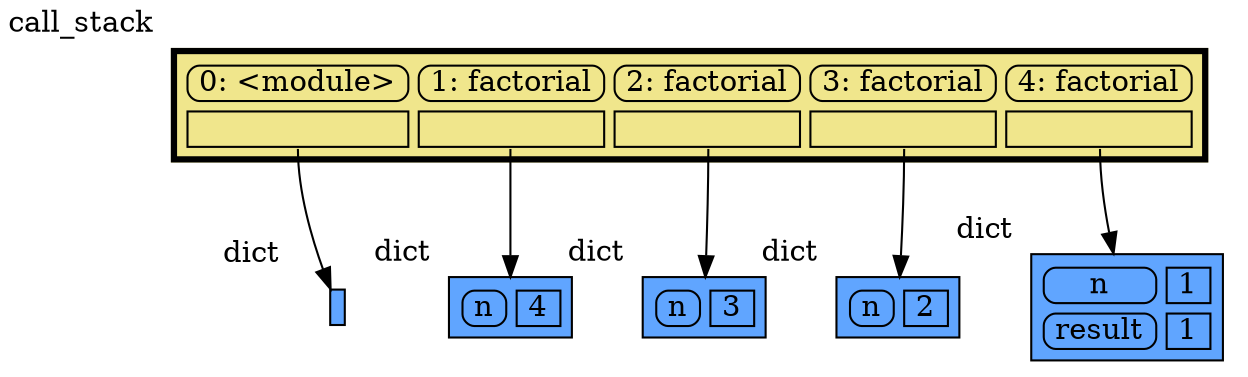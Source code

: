 digraph memory_graph {
	node [shape=plaintext]
	node126648242156480 [label=<
<TABLE BORDER="1" CELLBORDER="1" CELLSPACING="0" CELLPADDING="0" BGCOLOR="#60a5ff" PORT="table">
    <TR><TD BORDER="0"> </TD></TR>
</TABLE>
> xlabel=dict]
	node126648246250944 [label=<
<TABLE BORDER="1" CELLBORDER="1" CELLSPACING="5" CELLPADDING="0" BGCOLOR="#60a5ff" PORT="table">
    <TR><TD BORDER="1" STYLE="ROUNDED"> n </TD><TD BORDER="1"> 4 </TD></TR>
</TABLE>
> xlabel=dict]
	node126648242209664 [label=<
<TABLE BORDER="1" CELLBORDER="1" CELLSPACING="5" CELLPADDING="0" BGCOLOR="#60a5ff" PORT="table">
    <TR><TD BORDER="1" STYLE="ROUNDED"> n </TD><TD BORDER="1"> 3 </TD></TR>
</TABLE>
> xlabel=dict]
	node126648242209408 [label=<
<TABLE BORDER="1" CELLBORDER="1" CELLSPACING="5" CELLPADDING="0" BGCOLOR="#60a5ff" PORT="table">
    <TR><TD BORDER="1" STYLE="ROUNDED"> n </TD><TD BORDER="1"> 2 </TD></TR>
</TABLE>
> xlabel=dict]
	node126648242157440 [label=<
<TABLE BORDER="1" CELLBORDER="1" CELLSPACING="5" CELLPADDING="0" BGCOLOR="#60a5ff" PORT="table">
    <TR><TD BORDER="1" STYLE="ROUNDED"> n </TD><TD BORDER="1"> 1 </TD></TR>
    <TR><TD BORDER="1" STYLE="ROUNDED"> result </TD><TD BORDER="1"> 1 </TD></TR>
</TABLE>
> xlabel=dict]
	node126648242130768 [label=<
<TABLE BORDER="3" CELLBORDER="1" CELLSPACING="5" CELLPADDING="0" BGCOLOR="khaki" PORT="table">
    <TR><TD BORDER="1" STYLE="ROUNDED"> 0: &lt;module&gt; </TD><TD BORDER="1" STYLE="ROUNDED"> 1: factorial </TD><TD BORDER="1" STYLE="ROUNDED"> 2: factorial </TD><TD BORDER="1" STYLE="ROUNDED"> 3: factorial </TD><TD BORDER="1" STYLE="ROUNDED"> 4: factorial </TD></TR>
    <TR><TD BORDER="1" PORT="ref0"> </TD><TD BORDER="1" PORT="ref1"> </TD><TD BORDER="1" PORT="ref2"> </TD><TD BORDER="1" PORT="ref3"> </TD><TD BORDER="1" PORT="ref4"> </TD></TR>
</TABLE>
> xlabel=call_stack]
	node126648242130768:ref0 -> node126648242156480:table [style=solid]
	node126648242130768:ref1 -> node126648246250944:table [style=solid]
	node126648242130768:ref2 -> node126648242209664:table [style=solid]
	node126648242130768:ref3 -> node126648242209408:table [style=solid]
	node126648242130768:ref4 -> node126648242157440:table [style=solid]
subgraph { rank=same; node126648242156480 -> node126648246250944 -> node126648242209664 -> node126648242209408 -> node126648242157440[weight=10, style=invis]; }
}
